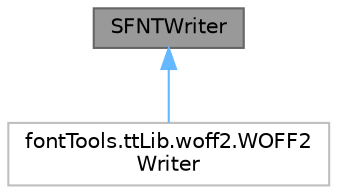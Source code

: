 digraph "SFNTWriter"
{
 // LATEX_PDF_SIZE
  bgcolor="transparent";
  edge [fontname=Helvetica,fontsize=10,labelfontname=Helvetica,labelfontsize=10];
  node [fontname=Helvetica,fontsize=10,shape=box,height=0.2,width=0.4];
  Node1 [id="Node000001",label="SFNTWriter",height=0.2,width=0.4,color="gray40", fillcolor="grey60", style="filled", fontcolor="black",tooltip=" "];
  Node1 -> Node2 [id="edge2_Node000001_Node000002",dir="back",color="steelblue1",style="solid",tooltip=" "];
  Node2 [id="Node000002",label="fontTools.ttLib.woff2.WOFF2\lWriter",height=0.2,width=0.4,color="grey75", fillcolor="white", style="filled",URL="$d4/dd5/classfontTools_1_1ttLib_1_1woff2_1_1WOFF2Writer.html",tooltip=" "];
}
